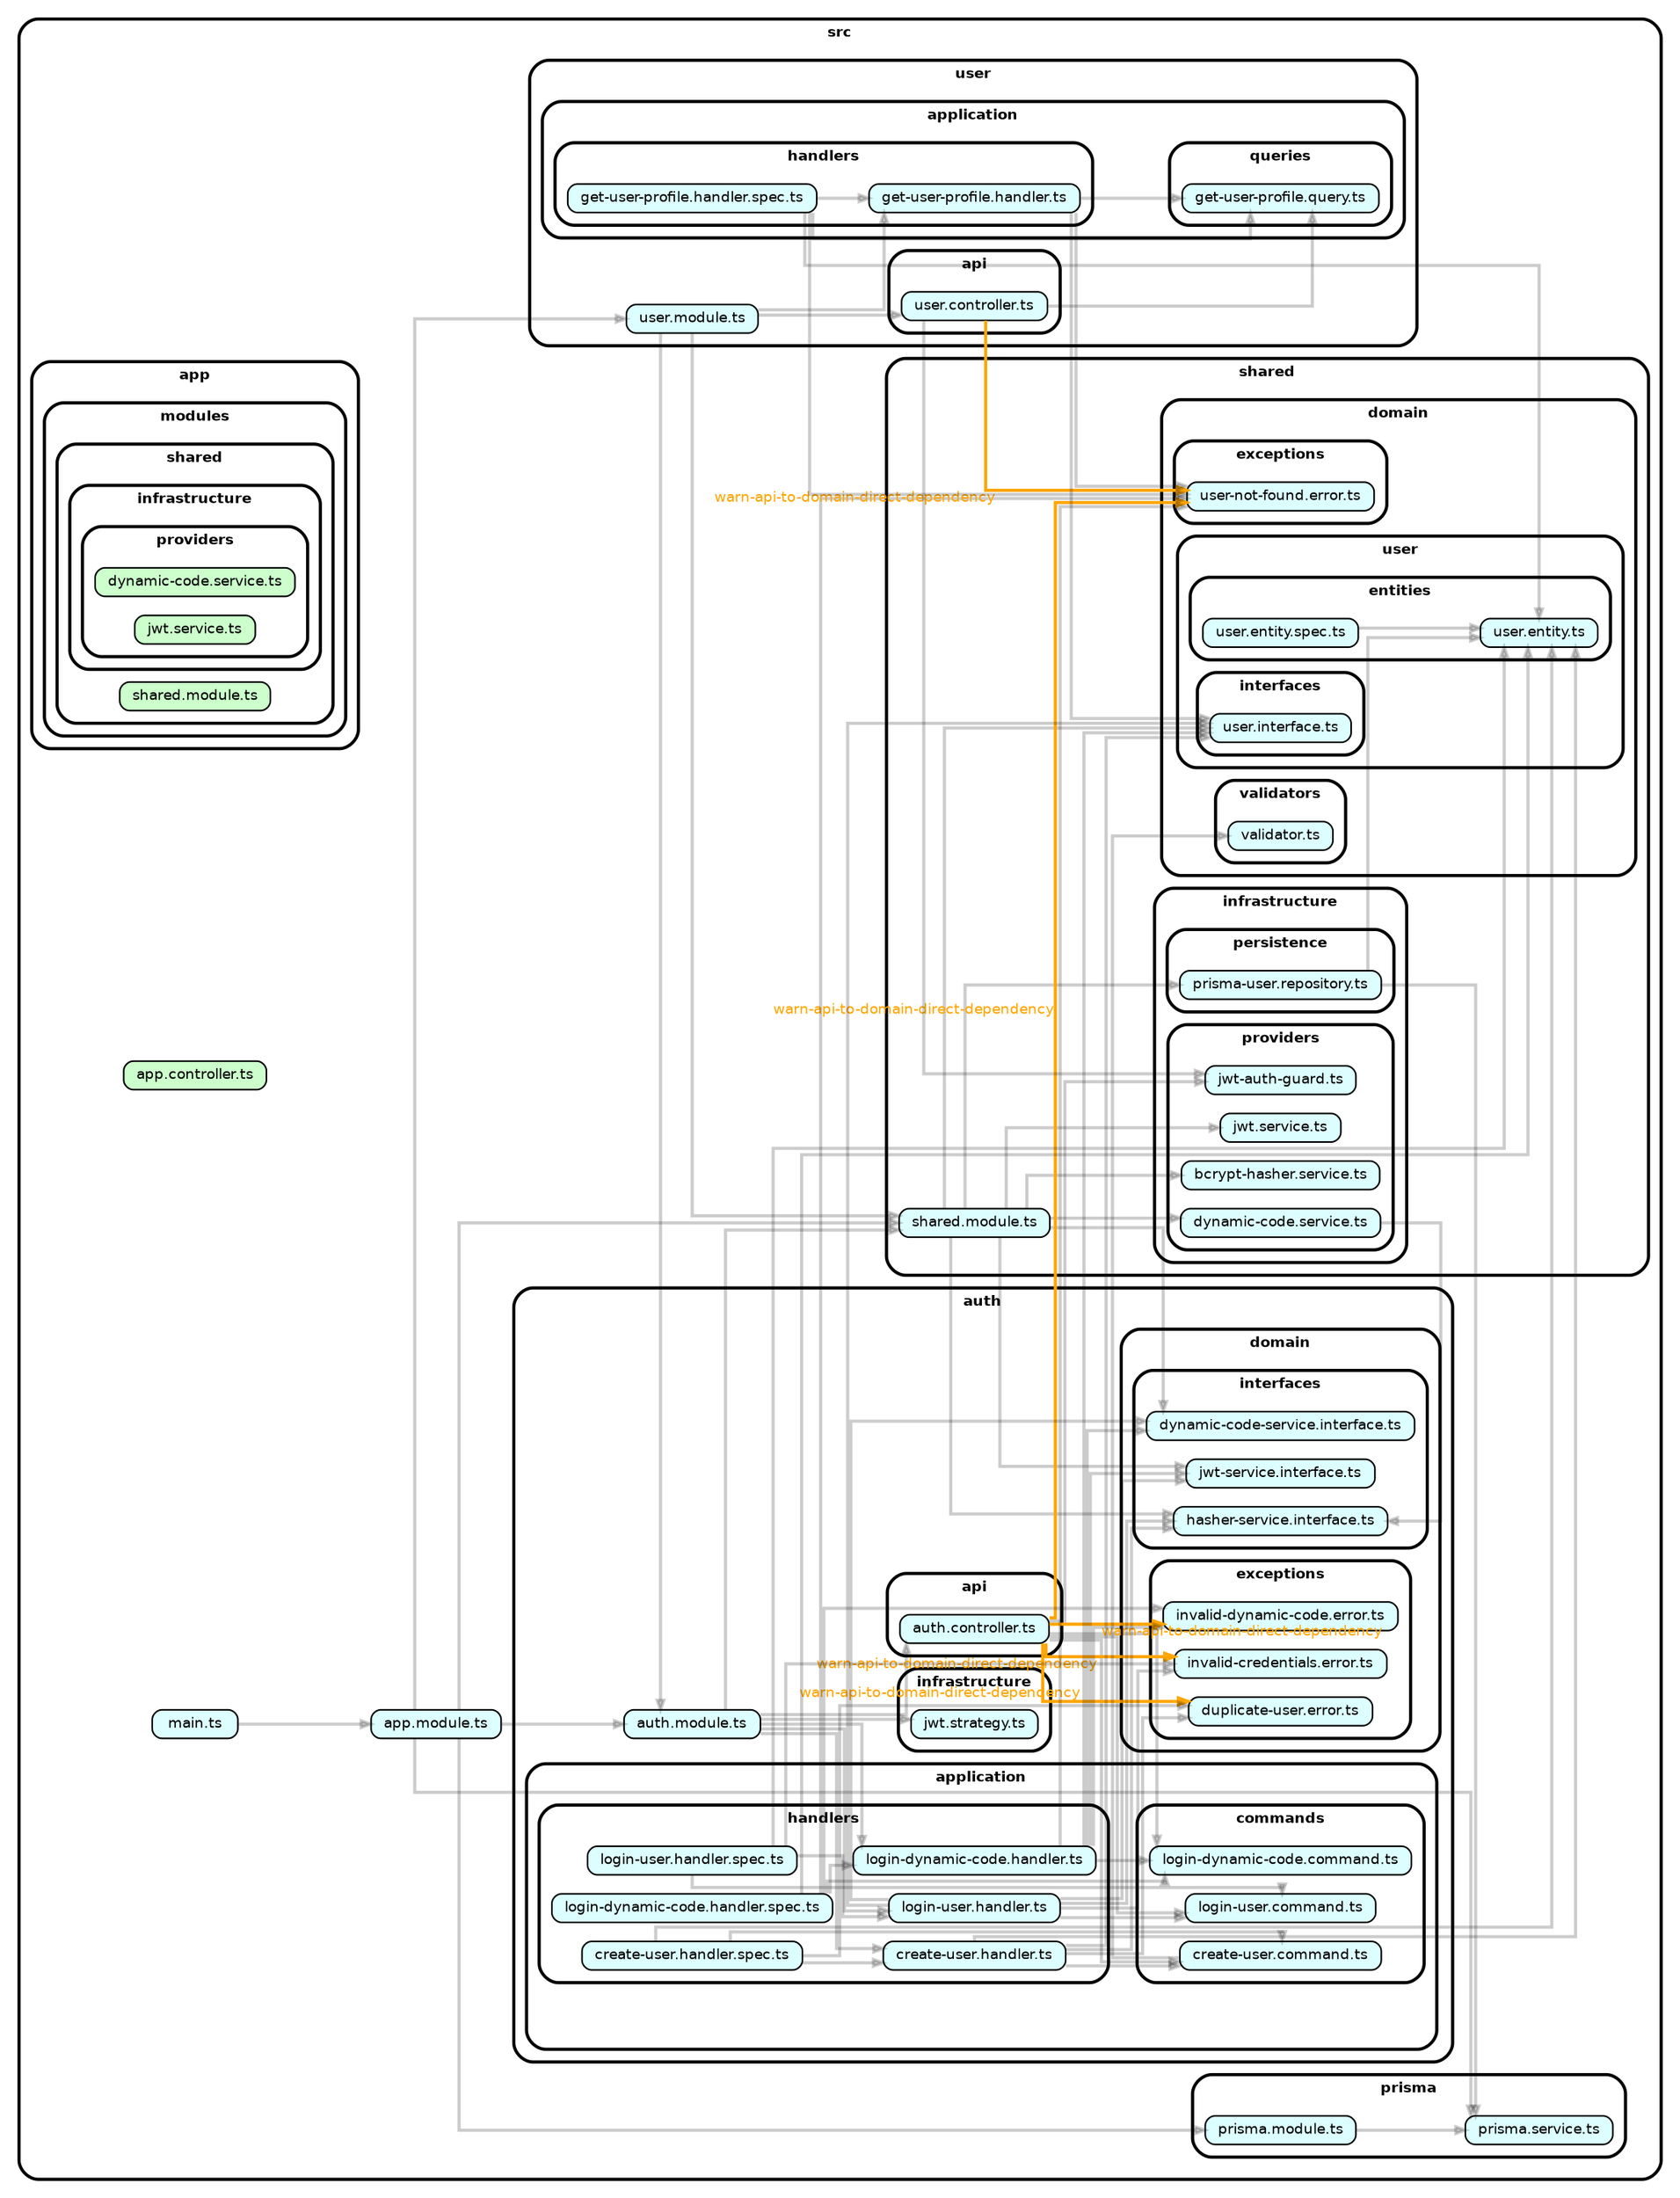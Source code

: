 strict digraph "dependency-cruiser output"{
    rankdir="LR" splines="ortho" overlap="false" nodesep="0.16" ranksep="0.18" fontname="Helvetica-bold" fontsize="9" style="rounded,bold,filled" fillcolor="#ffffff" compound="true"
    node [shape="box" style="rounded, filled" height="0.2" color="black" fillcolor="#ffffcc" fontcolor="black" fontname="Helvetica" fontsize="9"]
    edge [arrowhead="normal" arrowsize="0.6" penwidth="2.0" color="#00000033" fontname="Helvetica" fontsize="9"]

    subgraph "cluster_src" {label="src" "src/app.controller.ts" [label=<app.controller.ts> tooltip="app.controller.ts" URL="src/app.controller.ts" fillcolor="#ccffcc"] }
    subgraph "cluster_src" {label="src" "src/app.module.ts" [label=<app.module.ts> tooltip="app.module.ts" URL="src/app.module.ts" fillcolor="#ddfeff"] }
    "src/app.module.ts" -> "src/auth/auth.module.ts"
    "src/app.module.ts" -> "src/prisma/prisma.module.ts"
    "src/app.module.ts" -> "src/prisma/prisma.service.ts"
    "src/app.module.ts" -> "src/shared/shared.module.ts"
    "src/app.module.ts" -> "src/user/user.module.ts"
    subgraph "cluster_src" {label="src" subgraph "cluster_src/app" {label="app" subgraph "cluster_src/app/modules" {label="modules" subgraph "cluster_src/app/modules/shared" {label="shared" subgraph "cluster_src/app/modules/shared/infrastructure" {label="infrastructure" subgraph "cluster_src/app/modules/shared/infrastructure/providers" {label="providers" "src/app/modules/shared/infrastructure/providers/dynamic-code.service.ts" [label=<dynamic-code.service.ts> tooltip="dynamic-code.service.ts" URL="src/app/modules/shared/infrastructure/providers/dynamic-code.service.ts" fillcolor="#ccffcc"] } } } } } }
    subgraph "cluster_src" {label="src" subgraph "cluster_src/app" {label="app" subgraph "cluster_src/app/modules" {label="modules" subgraph "cluster_src/app/modules/shared" {label="shared" subgraph "cluster_src/app/modules/shared/infrastructure" {label="infrastructure" subgraph "cluster_src/app/modules/shared/infrastructure/providers" {label="providers" "src/app/modules/shared/infrastructure/providers/jwt.service.ts" [label=<jwt.service.ts> tooltip="jwt.service.ts" URL="src/app/modules/shared/infrastructure/providers/jwt.service.ts" fillcolor="#ccffcc"] } } } } } }
    subgraph "cluster_src" {label="src" subgraph "cluster_src/app" {label="app" subgraph "cluster_src/app/modules" {label="modules" subgraph "cluster_src/app/modules/shared" {label="shared" "src/app/modules/shared/shared.module.ts" [label=<shared.module.ts> tooltip="shared.module.ts" URL="src/app/modules/shared/shared.module.ts" fillcolor="#ccffcc"] } } } }
    subgraph "cluster_src" {label="src" subgraph "cluster_src/auth" {label="auth" subgraph "cluster_src/auth/api" {label="api" "src/auth/api/auth.controller.ts" [label=<auth.controller.ts> tooltip="auth.controller.ts" URL="src/auth/api/auth.controller.ts" fillcolor="#ddfeff"] } } }
    "src/auth/api/auth.controller.ts" -> "src/shared/domain/exceptions/user-not-found.error.ts" [xlabel="warn-api-to-domain-direct-dependency" tooltip="warn-api-to-domain-direct-dependency" fontcolor="orange" color="orange"]
    "src/auth/api/auth.controller.ts" -> "src/shared/infrastructure/providers/jwt-auth-guard.ts"
    "src/auth/api/auth.controller.ts" -> "src/auth/application/commands/create-user.command.ts"
    "src/auth/api/auth.controller.ts" -> "src/auth/application/commands/login-dynamic-code.command.ts"
    "src/auth/api/auth.controller.ts" -> "src/auth/application/commands/login-user.command.ts"
    "src/auth/api/auth.controller.ts" -> "src/auth/domain/exceptions/duplicate-user.error.ts" [xlabel="warn-api-to-domain-direct-dependency" tooltip="warn-api-to-domain-direct-dependency" fontcolor="orange" color="orange"]
    "src/auth/api/auth.controller.ts" -> "src/auth/domain/exceptions/invalid-credentials.error.ts" [xlabel="warn-api-to-domain-direct-dependency" tooltip="warn-api-to-domain-direct-dependency" fontcolor="orange" color="orange"]
    "src/auth/api/auth.controller.ts" -> "src/auth/domain/exceptions/invalid-dynamic-code.error.ts" [xlabel="warn-api-to-domain-direct-dependency" tooltip="warn-api-to-domain-direct-dependency" fontcolor="orange" color="orange"]
    subgraph "cluster_src" {label="src" subgraph "cluster_src/auth" {label="auth" subgraph "cluster_src/auth/application" {label="application" subgraph "cluster_src/auth/application/commands" {label="commands" "src/auth/application/commands/create-user.command.ts" [label=<create-user.command.ts> tooltip="create-user.command.ts" URL="src/auth/application/commands/create-user.command.ts" fillcolor="#ddfeff"] } } } }
    "src/auth/application/commands/create-user.command.ts" -> "src/shared/domain/validators/validator.ts"
    subgraph "cluster_src" {label="src" subgraph "cluster_src/auth" {label="auth" subgraph "cluster_src/auth/application" {label="application" subgraph "cluster_src/auth/application/commands" {label="commands" "src/auth/application/commands/login-dynamic-code.command.ts" [label=<login-dynamic-code.command.ts> tooltip="login-dynamic-code.command.ts" URL="src/auth/application/commands/login-dynamic-code.command.ts" fillcolor="#ddfeff"] } } } }
    subgraph "cluster_src" {label="src" subgraph "cluster_src/auth" {label="auth" subgraph "cluster_src/auth/application" {label="application" subgraph "cluster_src/auth/application/commands" {label="commands" "src/auth/application/commands/login-user.command.ts" [label=<login-user.command.ts> tooltip="login-user.command.ts" URL="src/auth/application/commands/login-user.command.ts" fillcolor="#ddfeff"] } } } }
    subgraph "cluster_src" {label="src" subgraph "cluster_src/auth" {label="auth" subgraph "cluster_src/auth/application" {label="application" subgraph "cluster_src/auth/application/handlers" {label="handlers" "src/auth/application/handlers/create-user.handler.spec.ts" [label=<create-user.handler.spec.ts> tooltip="create-user.handler.spec.ts" URL="src/auth/application/handlers/create-user.handler.spec.ts" fillcolor="#ddfeff"] } } } }
    "src/auth/application/handlers/create-user.handler.spec.ts" -> "src/shared/domain/user/entities/user.entity.ts"
    "src/auth/application/handlers/create-user.handler.spec.ts" -> "src/auth/domain/exceptions/duplicate-user.error.ts"
    "src/auth/application/handlers/create-user.handler.spec.ts" -> "src/auth/application/commands/create-user.command.ts"
    "src/auth/application/handlers/create-user.handler.spec.ts" -> "src/auth/application/handlers/create-user.handler.ts"
    subgraph "cluster_src" {label="src" subgraph "cluster_src/auth" {label="auth" subgraph "cluster_src/auth/application" {label="application" subgraph "cluster_src/auth/application/handlers" {label="handlers" "src/auth/application/handlers/create-user.handler.ts" [label=<create-user.handler.ts> tooltip="create-user.handler.ts" URL="src/auth/application/handlers/create-user.handler.ts" fillcolor="#ddfeff"] } } } }
    "src/auth/application/handlers/create-user.handler.ts" -> "src/shared/domain/user/entities/user.entity.ts"
    "src/auth/application/handlers/create-user.handler.ts" -> "src/shared/domain/user/interfaces/user.interface.ts"
    "src/auth/application/handlers/create-user.handler.ts" -> "src/auth/domain/exceptions/duplicate-user.error.ts"
    "src/auth/application/handlers/create-user.handler.ts" -> "src/auth/domain/interfaces/hasher-service.interface.ts"
    "src/auth/application/handlers/create-user.handler.ts" -> "src/auth/application/commands/create-user.command.ts"
    subgraph "cluster_src" {label="src" subgraph "cluster_src/auth" {label="auth" subgraph "cluster_src/auth/application" {label="application" subgraph "cluster_src/auth/application/handlers" {label="handlers" "src/auth/application/handlers/login-dynamic-code.handler.spec.ts" [label=<login-dynamic-code.handler.spec.ts> tooltip="login-dynamic-code.handler.spec.ts" URL="src/auth/application/handlers/login-dynamic-code.handler.spec.ts" fillcolor="#ddfeff"] } } } }
    "src/auth/application/handlers/login-dynamic-code.handler.spec.ts" -> "src/shared/domain/exceptions/user-not-found.error.ts"
    "src/auth/application/handlers/login-dynamic-code.handler.spec.ts" -> "src/shared/domain/user/entities/user.entity.ts"
    "src/auth/application/handlers/login-dynamic-code.handler.spec.ts" -> "src/auth/domain/exceptions/invalid-dynamic-code.error.ts"
    "src/auth/application/handlers/login-dynamic-code.handler.spec.ts" -> "src/auth/application/commands/login-dynamic-code.command.ts"
    "src/auth/application/handlers/login-dynamic-code.handler.spec.ts" -> "src/auth/application/handlers/login-dynamic-code.handler.ts"
    subgraph "cluster_src" {label="src" subgraph "cluster_src/auth" {label="auth" subgraph "cluster_src/auth/application" {label="application" subgraph "cluster_src/auth/application/handlers" {label="handlers" "src/auth/application/handlers/login-dynamic-code.handler.ts" [label=<login-dynamic-code.handler.ts> tooltip="login-dynamic-code.handler.ts" URL="src/auth/application/handlers/login-dynamic-code.handler.ts" fillcolor="#ddfeff"] } } } }
    "src/auth/application/handlers/login-dynamic-code.handler.ts" -> "src/shared/domain/exceptions/user-not-found.error.ts"
    "src/auth/application/handlers/login-dynamic-code.handler.ts" -> "src/shared/domain/user/interfaces/user.interface.ts"
    "src/auth/application/handlers/login-dynamic-code.handler.ts" -> "src/auth/domain/exceptions/invalid-dynamic-code.error.ts"
    "src/auth/application/handlers/login-dynamic-code.handler.ts" -> "src/auth/domain/interfaces/dynamic-code-service.interface.ts"
    "src/auth/application/handlers/login-dynamic-code.handler.ts" -> "src/auth/domain/interfaces/jwt-service.interface.ts"
    "src/auth/application/handlers/login-dynamic-code.handler.ts" -> "src/auth/application/commands/login-dynamic-code.command.ts"
    subgraph "cluster_src" {label="src" subgraph "cluster_src/auth" {label="auth" subgraph "cluster_src/auth/application" {label="application" subgraph "cluster_src/auth/application/handlers" {label="handlers" "src/auth/application/handlers/login-user.handler.spec.ts" [label=<login-user.handler.spec.ts> tooltip="login-user.handler.spec.ts" URL="src/auth/application/handlers/login-user.handler.spec.ts" fillcolor="#ddfeff"] } } } }
    "src/auth/application/handlers/login-user.handler.spec.ts" -> "src/shared/domain/user/entities/user.entity.ts"
    "src/auth/application/handlers/login-user.handler.spec.ts" -> "src/auth/domain/exceptions/invalid-credentials.error.ts"
    "src/auth/application/handlers/login-user.handler.spec.ts" -> "src/auth/application/commands/login-user.command.ts"
    "src/auth/application/handlers/login-user.handler.spec.ts" -> "src/auth/application/handlers/login-user.handler.ts"
    subgraph "cluster_src" {label="src" subgraph "cluster_src/auth" {label="auth" subgraph "cluster_src/auth/application" {label="application" subgraph "cluster_src/auth/application/handlers" {label="handlers" "src/auth/application/handlers/login-user.handler.ts" [label=<login-user.handler.ts> tooltip="login-user.handler.ts" URL="src/auth/application/handlers/login-user.handler.ts" fillcolor="#ddfeff"] } } } }
    "src/auth/application/handlers/login-user.handler.ts" -> "src/shared/domain/user/interfaces/user.interface.ts"
    "src/auth/application/handlers/login-user.handler.ts" -> "src/auth/domain/exceptions/invalid-credentials.error.ts"
    "src/auth/application/handlers/login-user.handler.ts" -> "src/auth/domain/interfaces/dynamic-code-service.interface.ts"
    "src/auth/application/handlers/login-user.handler.ts" -> "src/auth/domain/interfaces/hasher-service.interface.ts"
    "src/auth/application/handlers/login-user.handler.ts" -> "src/auth/domain/interfaces/jwt-service.interface.ts"
    "src/auth/application/handlers/login-user.handler.ts" -> "src/auth/application/commands/login-user.command.ts"
    subgraph "cluster_src" {label="src" subgraph "cluster_src/auth" {label="auth" "src/auth/auth.module.ts" [label=<auth.module.ts> tooltip="auth.module.ts" URL="src/auth/auth.module.ts" fillcolor="#ddfeff"] } }
    "src/auth/auth.module.ts" -> "src/shared/shared.module.ts"
    "src/auth/auth.module.ts" -> "src/auth/api/auth.controller.ts"
    "src/auth/auth.module.ts" -> "src/auth/application/handlers/create-user.handler.ts"
    "src/auth/auth.module.ts" -> "src/auth/application/handlers/login-dynamic-code.handler.ts"
    "src/auth/auth.module.ts" -> "src/auth/application/handlers/login-user.handler.ts"
    "src/auth/auth.module.ts" -> "src/auth/infrastructure/jwt.strategy.ts"
    subgraph "cluster_src" {label="src" subgraph "cluster_src/auth" {label="auth" subgraph "cluster_src/auth/domain" {label="domain" subgraph "cluster_src/auth/domain/exceptions" {label="exceptions" "src/auth/domain/exceptions/duplicate-user.error.ts" [label=<duplicate-user.error.ts> tooltip="duplicate-user.error.ts" URL="src/auth/domain/exceptions/duplicate-user.error.ts" fillcolor="#ddfeff"] } } } }
    subgraph "cluster_src" {label="src" subgraph "cluster_src/auth" {label="auth" subgraph "cluster_src/auth/domain" {label="domain" subgraph "cluster_src/auth/domain/exceptions" {label="exceptions" "src/auth/domain/exceptions/invalid-credentials.error.ts" [label=<invalid-credentials.error.ts> tooltip="invalid-credentials.error.ts" URL="src/auth/domain/exceptions/invalid-credentials.error.ts" fillcolor="#ddfeff"] } } } }
    subgraph "cluster_src" {label="src" subgraph "cluster_src/auth" {label="auth" subgraph "cluster_src/auth/domain" {label="domain" subgraph "cluster_src/auth/domain/exceptions" {label="exceptions" "src/auth/domain/exceptions/invalid-dynamic-code.error.ts" [label=<invalid-dynamic-code.error.ts> tooltip="invalid-dynamic-code.error.ts" URL="src/auth/domain/exceptions/invalid-dynamic-code.error.ts" fillcolor="#ddfeff"] } } } }
    subgraph "cluster_src" {label="src" subgraph "cluster_src/auth" {label="auth" subgraph "cluster_src/auth/domain" {label="domain" subgraph "cluster_src/auth/domain/interfaces" {label="interfaces" "src/auth/domain/interfaces/dynamic-code-service.interface.ts" [label=<dynamic-code-service.interface.ts> tooltip="dynamic-code-service.interface.ts" URL="src/auth/domain/interfaces/dynamic-code-service.interface.ts" fillcolor="#ddfeff"] } } } }
    subgraph "cluster_src" {label="src" subgraph "cluster_src/auth" {label="auth" subgraph "cluster_src/auth/domain" {label="domain" subgraph "cluster_src/auth/domain/interfaces" {label="interfaces" "src/auth/domain/interfaces/hasher-service.interface.ts" [label=<hasher-service.interface.ts> tooltip="hasher-service.interface.ts" URL="src/auth/domain/interfaces/hasher-service.interface.ts" fillcolor="#ddfeff"] } } } }
    subgraph "cluster_src" {label="src" subgraph "cluster_src/auth" {label="auth" subgraph "cluster_src/auth/domain" {label="domain" subgraph "cluster_src/auth/domain/interfaces" {label="interfaces" "src/auth/domain/interfaces/jwt-service.interface.ts" [label=<jwt-service.interface.ts> tooltip="jwt-service.interface.ts" URL="src/auth/domain/interfaces/jwt-service.interface.ts" fillcolor="#ddfeff"] } } } }
    subgraph "cluster_src" {label="src" subgraph "cluster_src/auth" {label="auth" subgraph "cluster_src/auth/infrastructure" {label="infrastructure" "src/auth/infrastructure/jwt.strategy.ts" [label=<jwt.strategy.ts> tooltip="jwt.strategy.ts" URL="src/auth/infrastructure/jwt.strategy.ts" fillcolor="#ddfeff"] } } }
    subgraph "cluster_src" {label="src" "src/main.ts" [label=<main.ts> tooltip="main.ts" URL="src/main.ts" fillcolor="#ddfeff"] }
    "src/main.ts" -> "src/app.module.ts"
    subgraph "cluster_src" {label="src" subgraph "cluster_src/prisma" {label="prisma" "src/prisma/prisma.module.ts" [label=<prisma.module.ts> tooltip="prisma.module.ts" URL="src/prisma/prisma.module.ts" fillcolor="#ddfeff"] } }
    "src/prisma/prisma.module.ts" -> "src/prisma/prisma.service.ts"
    subgraph "cluster_src" {label="src" subgraph "cluster_src/prisma" {label="prisma" "src/prisma/prisma.service.ts" [label=<prisma.service.ts> tooltip="prisma.service.ts" URL="src/prisma/prisma.service.ts" fillcolor="#ddfeff"] } }
    subgraph "cluster_src" {label="src" subgraph "cluster_src/shared" {label="shared" subgraph "cluster_src/shared/domain" {label="domain" subgraph "cluster_src/shared/domain/exceptions" {label="exceptions" "src/shared/domain/exceptions/user-not-found.error.ts" [label=<user-not-found.error.ts> tooltip="user-not-found.error.ts" URL="src/shared/domain/exceptions/user-not-found.error.ts" fillcolor="#ddfeff"] } } } }
    subgraph "cluster_src" {label="src" subgraph "cluster_src/shared" {label="shared" subgraph "cluster_src/shared/domain" {label="domain" subgraph "cluster_src/shared/domain/user" {label="user" subgraph "cluster_src/shared/domain/user/entities" {label="entities" "src/shared/domain/user/entities/user.entity.spec.ts" [label=<user.entity.spec.ts> tooltip="user.entity.spec.ts" URL="src/shared/domain/user/entities/user.entity.spec.ts" fillcolor="#ddfeff"] } } } } }
    "src/shared/domain/user/entities/user.entity.spec.ts" -> "src/shared/domain/user/entities/user.entity.ts"
    subgraph "cluster_src" {label="src" subgraph "cluster_src/shared" {label="shared" subgraph "cluster_src/shared/domain" {label="domain" subgraph "cluster_src/shared/domain/user" {label="user" subgraph "cluster_src/shared/domain/user/entities" {label="entities" "src/shared/domain/user/entities/user.entity.ts" [label=<user.entity.ts> tooltip="user.entity.ts" URL="src/shared/domain/user/entities/user.entity.ts" fillcolor="#ddfeff"] } } } } }
    subgraph "cluster_src" {label="src" subgraph "cluster_src/shared" {label="shared" subgraph "cluster_src/shared/domain" {label="domain" subgraph "cluster_src/shared/domain/user" {label="user" subgraph "cluster_src/shared/domain/user/interfaces" {label="interfaces" "src/shared/domain/user/interfaces/user.interface.ts" [label=<user.interface.ts> tooltip="user.interface.ts" URL="src/shared/domain/user/interfaces/user.interface.ts" fillcolor="#ddfeff"] } } } } }
    subgraph "cluster_src" {label="src" subgraph "cluster_src/shared" {label="shared" subgraph "cluster_src/shared/domain" {label="domain" subgraph "cluster_src/shared/domain/validators" {label="validators" "src/shared/domain/validators/validator.ts" [label=<validator.ts> tooltip="validator.ts" URL="src/shared/domain/validators/validator.ts" fillcolor="#ddfeff"] } } } }
    subgraph "cluster_src" {label="src" subgraph "cluster_src/shared" {label="shared" subgraph "cluster_src/shared/infrastructure" {label="infrastructure" subgraph "cluster_src/shared/infrastructure/persistence" {label="persistence" "src/shared/infrastructure/persistence/prisma-user.repository.ts" [label=<prisma-user.repository.ts> tooltip="prisma-user.repository.ts" URL="src/shared/infrastructure/persistence/prisma-user.repository.ts" fillcolor="#ddfeff"] } } } }
    "src/shared/infrastructure/persistence/prisma-user.repository.ts" -> "src/shared/domain/user/entities/user.entity.ts"
    "src/shared/infrastructure/persistence/prisma-user.repository.ts" -> "src/prisma/prisma.service.ts"
    subgraph "cluster_src" {label="src" subgraph "cluster_src/shared" {label="shared" subgraph "cluster_src/shared/infrastructure" {label="infrastructure" subgraph "cluster_src/shared/infrastructure/providers" {label="providers" "src/shared/infrastructure/providers/bcrypt-hasher.service.ts" [label=<bcrypt-hasher.service.ts> tooltip="bcrypt-hasher.service.ts" URL="src/shared/infrastructure/providers/bcrypt-hasher.service.ts" fillcolor="#ddfeff"] } } } }
    subgraph "cluster_src" {label="src" subgraph "cluster_src/shared" {label="shared" subgraph "cluster_src/shared/infrastructure" {label="infrastructure" subgraph "cluster_src/shared/infrastructure/providers" {label="providers" "src/shared/infrastructure/providers/dynamic-code.service.ts" [label=<dynamic-code.service.ts> tooltip="dynamic-code.service.ts" URL="src/shared/infrastructure/providers/dynamic-code.service.ts" fillcolor="#ddfeff"] } } } }
    "src/shared/infrastructure/providers/dynamic-code.service.ts" -> "src/auth/domain/interfaces/hasher-service.interface.ts"
    subgraph "cluster_src" {label="src" subgraph "cluster_src/shared" {label="shared" subgraph "cluster_src/shared/infrastructure" {label="infrastructure" subgraph "cluster_src/shared/infrastructure/providers" {label="providers" "src/shared/infrastructure/providers/jwt-auth-guard.ts" [label=<jwt-auth-guard.ts> tooltip="jwt-auth-guard.ts" URL="src/shared/infrastructure/providers/jwt-auth-guard.ts" fillcolor="#ddfeff"] } } } }
    subgraph "cluster_src" {label="src" subgraph "cluster_src/shared" {label="shared" subgraph "cluster_src/shared/infrastructure" {label="infrastructure" subgraph "cluster_src/shared/infrastructure/providers" {label="providers" "src/shared/infrastructure/providers/jwt.service.ts" [label=<jwt.service.ts> tooltip="jwt.service.ts" URL="src/shared/infrastructure/providers/jwt.service.ts" fillcolor="#ddfeff"] } } } }
    subgraph "cluster_src" {label="src" subgraph "cluster_src/shared" {label="shared" "src/shared/shared.module.ts" [label=<shared.module.ts> tooltip="shared.module.ts" URL="src/shared/shared.module.ts" fillcolor="#ddfeff"] } }
    "src/shared/shared.module.ts" -> "src/shared/domain/user/interfaces/user.interface.ts"
    "src/shared/shared.module.ts" -> "src/shared/infrastructure/persistence/prisma-user.repository.ts"
    "src/shared/shared.module.ts" -> "src/shared/infrastructure/providers/bcrypt-hasher.service.ts"
    "src/shared/shared.module.ts" -> "src/shared/infrastructure/providers/dynamic-code.service.ts"
    "src/shared/shared.module.ts" -> "src/shared/infrastructure/providers/jwt.service.ts"
    "src/shared/shared.module.ts" -> "src/auth/domain/interfaces/dynamic-code-service.interface.ts"
    "src/shared/shared.module.ts" -> "src/auth/domain/interfaces/hasher-service.interface.ts"
    "src/shared/shared.module.ts" -> "src/auth/domain/interfaces/jwt-service.interface.ts"
    subgraph "cluster_src" {label="src" subgraph "cluster_src/user" {label="user" subgraph "cluster_src/user/api" {label="api" "src/user/api/user.controller.ts" [label=<user.controller.ts> tooltip="user.controller.ts" URL="src/user/api/user.controller.ts" fillcolor="#ddfeff"] } } }
    "src/user/api/user.controller.ts" -> "src/shared/domain/exceptions/user-not-found.error.ts" [xlabel="warn-api-to-domain-direct-dependency" tooltip="warn-api-to-domain-direct-dependency" fontcolor="orange" color="orange"]
    "src/user/api/user.controller.ts" -> "src/shared/infrastructure/providers/jwt-auth-guard.ts"
    "src/user/api/user.controller.ts" -> "src/user/application/queries/get-user-profile.query.ts"
    subgraph "cluster_src" {label="src" subgraph "cluster_src/user" {label="user" subgraph "cluster_src/user/application" {label="application" subgraph "cluster_src/user/application/handlers" {label="handlers" "src/user/application/handlers/get-user-profile.handler.spec.ts" [label=<get-user-profile.handler.spec.ts> tooltip="get-user-profile.handler.spec.ts" URL="src/user/application/handlers/get-user-profile.handler.spec.ts" fillcolor="#ddfeff"] } } } }
    "src/user/application/handlers/get-user-profile.handler.spec.ts" -> "src/shared/domain/exceptions/user-not-found.error.ts"
    "src/user/application/handlers/get-user-profile.handler.spec.ts" -> "src/shared/domain/user/entities/user.entity.ts"
    "src/user/application/handlers/get-user-profile.handler.spec.ts" -> "src/user/application/queries/get-user-profile.query.ts"
    "src/user/application/handlers/get-user-profile.handler.spec.ts" -> "src/user/application/handlers/get-user-profile.handler.ts"
    subgraph "cluster_src" {label="src" subgraph "cluster_src/user" {label="user" subgraph "cluster_src/user/application" {label="application" subgraph "cluster_src/user/application/handlers" {label="handlers" "src/user/application/handlers/get-user-profile.handler.ts" [label=<get-user-profile.handler.ts> tooltip="get-user-profile.handler.ts" URL="src/user/application/handlers/get-user-profile.handler.ts" fillcolor="#ddfeff"] } } } }
    "src/user/application/handlers/get-user-profile.handler.ts" -> "src/shared/domain/exceptions/user-not-found.error.ts"
    "src/user/application/handlers/get-user-profile.handler.ts" -> "src/shared/domain/user/interfaces/user.interface.ts"
    "src/user/application/handlers/get-user-profile.handler.ts" -> "src/user/application/queries/get-user-profile.query.ts"
    subgraph "cluster_src" {label="src" subgraph "cluster_src/user" {label="user" subgraph "cluster_src/user/application" {label="application" subgraph "cluster_src/user/application/queries" {label="queries" "src/user/application/queries/get-user-profile.query.ts" [label=<get-user-profile.query.ts> tooltip="get-user-profile.query.ts" URL="src/user/application/queries/get-user-profile.query.ts" fillcolor="#ddfeff"] } } } }
    subgraph "cluster_src" {label="src" subgraph "cluster_src/user" {label="user" "src/user/user.module.ts" [label=<user.module.ts> tooltip="user.module.ts" URL="src/user/user.module.ts" fillcolor="#ddfeff"] } }
    "src/user/user.module.ts" -> "src/auth/auth.module.ts"
    "src/user/user.module.ts" -> "src/shared/shared.module.ts"
    "src/user/user.module.ts" -> "src/user/api/user.controller.ts"
    "src/user/user.module.ts" -> "src/user/application/handlers/get-user-profile.handler.ts"
}
